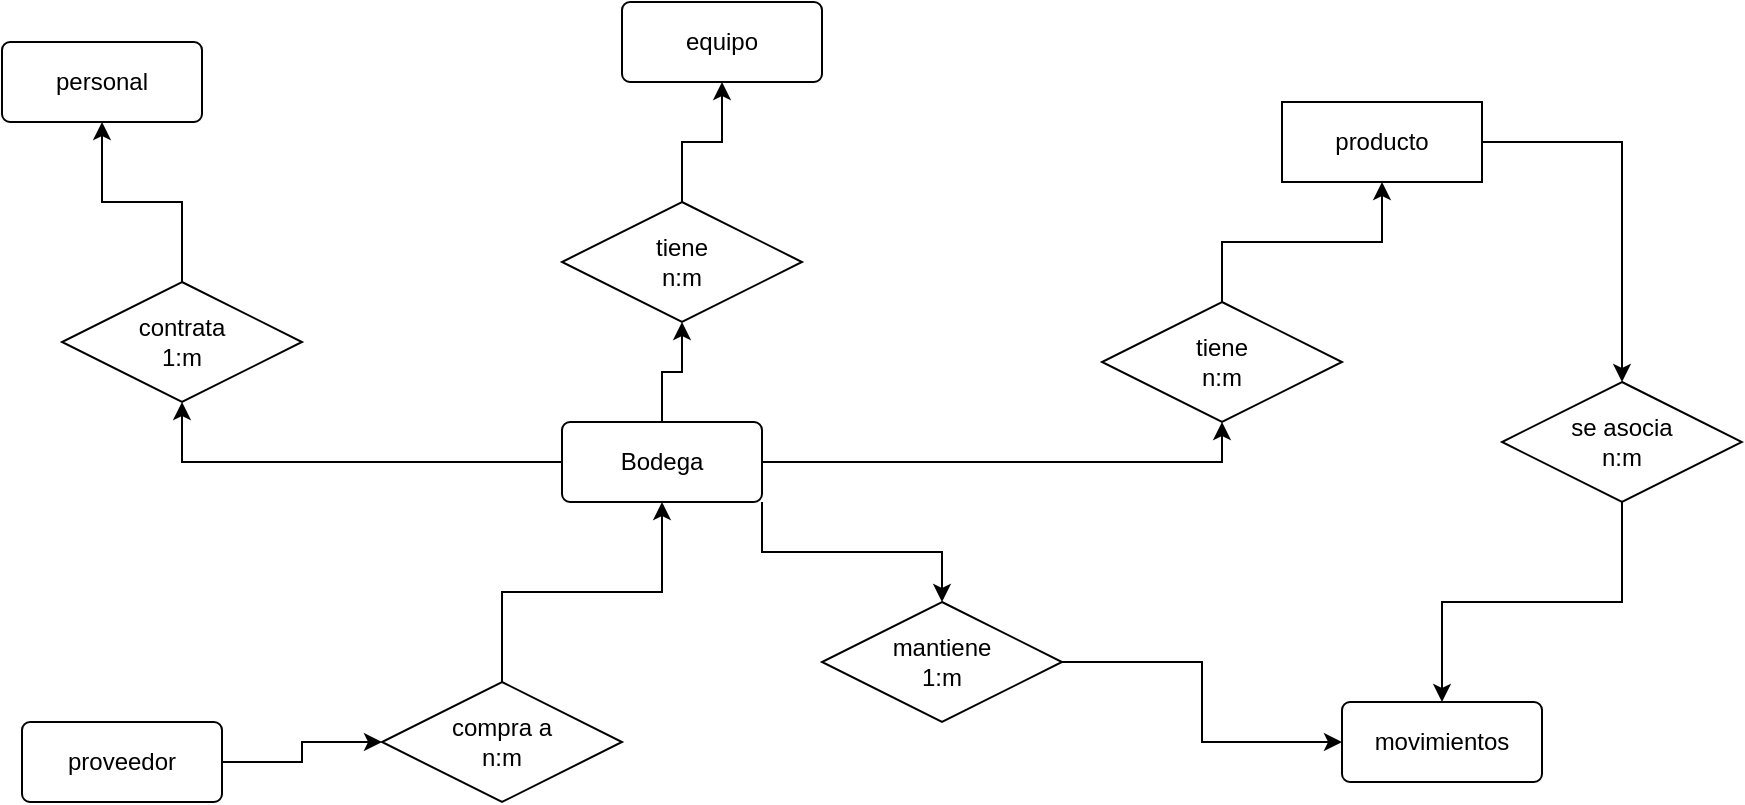 <mxfile version="20.4.1" type="google" pages="2"><diagram id="Mt-KknNyfty2LGBEAYaD" name="MER 1"><mxGraphModel grid="1" page="0" gridSize="10" guides="1" tooltips="1" connect="1" arrows="1" fold="1" pageScale="1" pageWidth="1200" pageHeight="1920" math="0" shadow="0"><root><mxCell id="0"/><mxCell id="1" parent="0"/><mxCell id="TzC1dsrGzClAeNT2qAfy-111" style="edgeStyle=orthogonalEdgeStyle;rounded=0;orthogonalLoop=1;jettySize=auto;html=1;exitX=1;exitY=0.5;exitDx=0;exitDy=0;entryX=0.5;entryY=1;entryDx=0;entryDy=0;" edge="1" parent="1" source="TzC1dsrGzClAeNT2qAfy-104" target="TzC1dsrGzClAeNT2qAfy-110"><mxGeometry relative="1" as="geometry"/></mxCell><mxCell id="TzC1dsrGzClAeNT2qAfy-113" style="edgeStyle=orthogonalEdgeStyle;rounded=0;orthogonalLoop=1;jettySize=auto;html=1;exitX=0;exitY=0.5;exitDx=0;exitDy=0;" edge="1" parent="1" source="TzC1dsrGzClAeNT2qAfy-104" target="TzC1dsrGzClAeNT2qAfy-109"><mxGeometry relative="1" as="geometry"/></mxCell><mxCell id="TzC1dsrGzClAeNT2qAfy-117" style="edgeStyle=orthogonalEdgeStyle;rounded=0;orthogonalLoop=1;jettySize=auto;html=1;exitX=0.5;exitY=0;exitDx=0;exitDy=0;entryX=0.5;entryY=1;entryDx=0;entryDy=0;" edge="1" parent="1" source="TzC1dsrGzClAeNT2qAfy-104" target="TzC1dsrGzClAeNT2qAfy-116"><mxGeometry relative="1" as="geometry"/></mxCell><mxCell id="TzC1dsrGzClAeNT2qAfy-126" style="edgeStyle=orthogonalEdgeStyle;rounded=0;orthogonalLoop=1;jettySize=auto;html=1;exitX=1;exitY=1;exitDx=0;exitDy=0;entryX=0.5;entryY=0;entryDx=0;entryDy=0;" edge="1" parent="1" source="TzC1dsrGzClAeNT2qAfy-104" target="TzC1dsrGzClAeNT2qAfy-125"><mxGeometry relative="1" as="geometry"/></mxCell><mxCell id="TzC1dsrGzClAeNT2qAfy-104" value="Bodega" style="rounded=1;arcSize=10;whiteSpace=wrap;html=1;align=center;" vertex="1" parent="1"><mxGeometry x="190" y="490" width="100" height="40" as="geometry"/></mxCell><mxCell id="TzC1dsrGzClAeNT2qAfy-129" style="edgeStyle=orthogonalEdgeStyle;rounded=0;orthogonalLoop=1;jettySize=auto;html=1;exitX=1;exitY=0.5;exitDx=0;exitDy=0;entryX=0.5;entryY=0;entryDx=0;entryDy=0;" edge="1" parent="1" source="TzC1dsrGzClAeNT2qAfy-106" target="TzC1dsrGzClAeNT2qAfy-128"><mxGeometry relative="1" as="geometry"/></mxCell><mxCell id="TzC1dsrGzClAeNT2qAfy-106" value="producto" style="whiteSpace=wrap;html=1;align=center;" vertex="1" parent="1"><mxGeometry x="550" y="330" width="100" height="40" as="geometry"/></mxCell><mxCell id="TzC1dsrGzClAeNT2qAfy-107" value="personal" style="rounded=1;arcSize=10;whiteSpace=wrap;html=1;align=center;" vertex="1" parent="1"><mxGeometry x="-90" y="300" width="100" height="40" as="geometry"/></mxCell><mxCell id="TzC1dsrGzClAeNT2qAfy-114" style="edgeStyle=orthogonalEdgeStyle;rounded=0;orthogonalLoop=1;jettySize=auto;html=1;exitX=0.5;exitY=0;exitDx=0;exitDy=0;entryX=0.5;entryY=1;entryDx=0;entryDy=0;" edge="1" parent="1" source="TzC1dsrGzClAeNT2qAfy-109" target="TzC1dsrGzClAeNT2qAfy-107"><mxGeometry relative="1" as="geometry"/></mxCell><mxCell id="TzC1dsrGzClAeNT2qAfy-109" value="contrata&lt;br&gt;1:m" style="shape=rhombus;perimeter=rhombusPerimeter;whiteSpace=wrap;html=1;align=center;" vertex="1" parent="1"><mxGeometry x="-60" y="420" width="120" height="60" as="geometry"/></mxCell><mxCell id="TzC1dsrGzClAeNT2qAfy-112" style="edgeStyle=orthogonalEdgeStyle;rounded=0;orthogonalLoop=1;jettySize=auto;html=1;exitX=0.5;exitY=0;exitDx=0;exitDy=0;entryX=0.5;entryY=1;entryDx=0;entryDy=0;" edge="1" parent="1" source="TzC1dsrGzClAeNT2qAfy-110" target="TzC1dsrGzClAeNT2qAfy-106"><mxGeometry relative="1" as="geometry"/></mxCell><mxCell id="TzC1dsrGzClAeNT2qAfy-110" value="tiene&lt;br&gt;n:m" style="shape=rhombus;perimeter=rhombusPerimeter;whiteSpace=wrap;html=1;align=center;" vertex="1" parent="1"><mxGeometry x="460" y="430" width="120" height="60" as="geometry"/></mxCell><mxCell id="TzC1dsrGzClAeNT2qAfy-115" value="equipo" style="rounded=1;arcSize=10;whiteSpace=wrap;html=1;align=center;" vertex="1" parent="1"><mxGeometry x="220" y="280" width="100" height="40" as="geometry"/></mxCell><mxCell id="TzC1dsrGzClAeNT2qAfy-118" style="edgeStyle=orthogonalEdgeStyle;rounded=0;orthogonalLoop=1;jettySize=auto;html=1;exitX=0.5;exitY=0;exitDx=0;exitDy=0;entryX=0.5;entryY=1;entryDx=0;entryDy=0;" edge="1" parent="1" source="TzC1dsrGzClAeNT2qAfy-116" target="TzC1dsrGzClAeNT2qAfy-115"><mxGeometry relative="1" as="geometry"/></mxCell><mxCell id="TzC1dsrGzClAeNT2qAfy-116" value="tiene&lt;br&gt;n:m" style="shape=rhombus;perimeter=rhombusPerimeter;whiteSpace=wrap;html=1;align=center;" vertex="1" parent="1"><mxGeometry x="190" y="380" width="120" height="60" as="geometry"/></mxCell><mxCell id="TzC1dsrGzClAeNT2qAfy-122" style="edgeStyle=orthogonalEdgeStyle;rounded=0;orthogonalLoop=1;jettySize=auto;html=1;exitX=1;exitY=0.5;exitDx=0;exitDy=0;entryX=0;entryY=0.5;entryDx=0;entryDy=0;" edge="1" parent="1" source="TzC1dsrGzClAeNT2qAfy-120" target="TzC1dsrGzClAeNT2qAfy-121"><mxGeometry relative="1" as="geometry"/></mxCell><mxCell id="TzC1dsrGzClAeNT2qAfy-120" value="proveedor" style="rounded=1;arcSize=10;whiteSpace=wrap;html=1;align=center;" vertex="1" parent="1"><mxGeometry x="-80" y="640" width="100" height="40" as="geometry"/></mxCell><mxCell id="TzC1dsrGzClAeNT2qAfy-123" style="edgeStyle=orthogonalEdgeStyle;rounded=0;orthogonalLoop=1;jettySize=auto;html=1;exitX=0.5;exitY=0;exitDx=0;exitDy=0;entryX=0.5;entryY=1;entryDx=0;entryDy=0;" edge="1" parent="1" source="TzC1dsrGzClAeNT2qAfy-121" target="TzC1dsrGzClAeNT2qAfy-104"><mxGeometry relative="1" as="geometry"/></mxCell><mxCell id="TzC1dsrGzClAeNT2qAfy-121" value="compra a&lt;br&gt;n:m" style="shape=rhombus;perimeter=rhombusPerimeter;whiteSpace=wrap;html=1;align=center;" vertex="1" parent="1"><mxGeometry x="100" y="620" width="120" height="60" as="geometry"/></mxCell><mxCell id="TzC1dsrGzClAeNT2qAfy-124" value="movimientos" style="rounded=1;arcSize=10;whiteSpace=wrap;html=1;align=center;" vertex="1" parent="1"><mxGeometry x="580" y="630" width="100" height="40" as="geometry"/></mxCell><mxCell id="TzC1dsrGzClAeNT2qAfy-127" style="edgeStyle=orthogonalEdgeStyle;rounded=0;orthogonalLoop=1;jettySize=auto;html=1;exitX=1;exitY=0.5;exitDx=0;exitDy=0;entryX=0;entryY=0.5;entryDx=0;entryDy=0;" edge="1" parent="1" source="TzC1dsrGzClAeNT2qAfy-125" target="TzC1dsrGzClAeNT2qAfy-124"><mxGeometry relative="1" as="geometry"/></mxCell><mxCell id="TzC1dsrGzClAeNT2qAfy-125" value="mantiene&lt;br&gt;1:m" style="shape=rhombus;perimeter=rhombusPerimeter;whiteSpace=wrap;html=1;align=center;" vertex="1" parent="1"><mxGeometry x="320" y="580" width="120" height="60" as="geometry"/></mxCell><mxCell id="TzC1dsrGzClAeNT2qAfy-130" style="edgeStyle=orthogonalEdgeStyle;rounded=0;orthogonalLoop=1;jettySize=auto;html=1;exitX=0.5;exitY=1;exitDx=0;exitDy=0;entryX=0.5;entryY=0;entryDx=0;entryDy=0;" edge="1" parent="1" source="TzC1dsrGzClAeNT2qAfy-128" target="TzC1dsrGzClAeNT2qAfy-124"><mxGeometry relative="1" as="geometry"/></mxCell><mxCell id="TzC1dsrGzClAeNT2qAfy-128" value="se asocia&lt;br&gt;n:m" style="shape=rhombus;perimeter=rhombusPerimeter;whiteSpace=wrap;html=1;align=center;" vertex="1" parent="1"><mxGeometry x="660" y="470" width="120" height="60" as="geometry"/></mxCell></root></mxGraphModel></diagram><diagram id="MMbuyyOnc_QgRP7-ESlI" name="MER 2"><mxGraphModel grid="1" page="1" gridSize="10" guides="1" tooltips="1" connect="1" arrows="1" fold="1" pageScale="1" pageWidth="827" pageHeight="1169" math="0" shadow="0"><root><mxCell id="0"/><mxCell id="1" parent="0"/><mxCell id="j6uueNt69QjycbWh9nH6-1" value="bodega" style="shape=table;startSize=30;container=1;collapsible=1;childLayout=tableLayout;fixedRows=1;rowLines=0;fontStyle=1;align=center;resizeLast=1;" vertex="1" parent="1"><mxGeometry x="210" y="260" width="180" height="220" as="geometry"/></mxCell><mxCell id="j6uueNt69QjycbWh9nH6-2" value="" style="shape=tableRow;horizontal=0;startSize=0;swimlaneHead=0;swimlaneBody=0;fillColor=none;collapsible=0;dropTarget=0;points=[[0,0.5],[1,0.5]];portConstraint=eastwest;top=0;left=0;right=0;bottom=1;" vertex="1" parent="j6uueNt69QjycbWh9nH6-1"><mxGeometry y="30" width="180" height="30" as="geometry"/></mxCell><mxCell id="j6uueNt69QjycbWh9nH6-3" value="PK" style="shape=partialRectangle;connectable=0;fillColor=none;top=0;left=0;bottom=0;right=0;fontStyle=1;overflow=hidden;" vertex="1" parent="j6uueNt69QjycbWh9nH6-2"><mxGeometry width="30" height="30" as="geometry"><mxRectangle width="30" height="30" as="alternateBounds"/></mxGeometry></mxCell><mxCell id="j6uueNt69QjycbWh9nH6-4" value="id (int)" style="shape=partialRectangle;connectable=0;fillColor=none;top=0;left=0;bottom=0;right=0;align=left;spacingLeft=6;fontStyle=5;overflow=hidden;" vertex="1" parent="j6uueNt69QjycbWh9nH6-2"><mxGeometry x="30" width="150" height="30" as="geometry"><mxRectangle width="150" height="30" as="alternateBounds"/></mxGeometry></mxCell><mxCell id="j6uueNt69QjycbWh9nH6-5" value="" style="shape=tableRow;horizontal=0;startSize=0;swimlaneHead=0;swimlaneBody=0;fillColor=none;collapsible=0;dropTarget=0;points=[[0,0.5],[1,0.5]];portConstraint=eastwest;top=0;left=0;right=0;bottom=0;" vertex="1" parent="j6uueNt69QjycbWh9nH6-1"><mxGeometry y="60" width="180" height="30" as="geometry"/></mxCell><mxCell id="j6uueNt69QjycbWh9nH6-6" value="" style="shape=partialRectangle;connectable=0;fillColor=none;top=0;left=0;bottom=0;right=0;editable=1;overflow=hidden;" vertex="1" parent="j6uueNt69QjycbWh9nH6-5"><mxGeometry width="30" height="30" as="geometry"><mxRectangle width="30" height="30" as="alternateBounds"/></mxGeometry></mxCell><mxCell id="j6uueNt69QjycbWh9nH6-7" value="nombre (varchar)" style="shape=partialRectangle;connectable=0;fillColor=none;top=0;left=0;bottom=0;right=0;align=left;spacingLeft=6;overflow=hidden;" vertex="1" parent="j6uueNt69QjycbWh9nH6-5"><mxGeometry x="30" width="150" height="30" as="geometry"><mxRectangle width="150" height="30" as="alternateBounds"/></mxGeometry></mxCell><mxCell id="j6uueNt69QjycbWh9nH6-8" value="" style="shape=tableRow;horizontal=0;startSize=0;swimlaneHead=0;swimlaneBody=0;fillColor=none;collapsible=0;dropTarget=0;points=[[0,0.5],[1,0.5]];portConstraint=eastwest;top=0;left=0;right=0;bottom=0;" vertex="1" parent="j6uueNt69QjycbWh9nH6-1"><mxGeometry y="90" width="180" height="30" as="geometry"/></mxCell><mxCell id="j6uueNt69QjycbWh9nH6-9" value="" style="shape=partialRectangle;connectable=0;fillColor=none;top=0;left=0;bottom=0;right=0;editable=1;overflow=hidden;" vertex="1" parent="j6uueNt69QjycbWh9nH6-8"><mxGeometry width="30" height="30" as="geometry"><mxRectangle width="30" height="30" as="alternateBounds"/></mxGeometry></mxCell><mxCell id="j6uueNt69QjycbWh9nH6-10" value="direccion (varchar)" style="shape=partialRectangle;connectable=0;fillColor=none;top=0;left=0;bottom=0;right=0;align=left;spacingLeft=6;overflow=hidden;" vertex="1" parent="j6uueNt69QjycbWh9nH6-8"><mxGeometry x="30" width="150" height="30" as="geometry"><mxRectangle width="150" height="30" as="alternateBounds"/></mxGeometry></mxCell><mxCell id="j6uueNt69QjycbWh9nH6-11" value="" style="shape=tableRow;horizontal=0;startSize=0;swimlaneHead=0;swimlaneBody=0;fillColor=none;collapsible=0;dropTarget=0;points=[[0,0.5],[1,0.5]];portConstraint=eastwest;top=0;left=0;right=0;bottom=0;" vertex="1" parent="j6uueNt69QjycbWh9nH6-1"><mxGeometry y="120" width="180" height="30" as="geometry"/></mxCell><mxCell id="j6uueNt69QjycbWh9nH6-12" value="" style="shape=partialRectangle;connectable=0;fillColor=none;top=0;left=0;bottom=0;right=0;editable=1;overflow=hidden;" vertex="1" parent="j6uueNt69QjycbWh9nH6-11"><mxGeometry width="30" height="30" as="geometry"><mxRectangle width="30" height="30" as="alternateBounds"/></mxGeometry></mxCell><mxCell id="j6uueNt69QjycbWh9nH6-13" value="estado (int)" style="shape=partialRectangle;connectable=0;fillColor=none;top=0;left=0;bottom=0;right=0;align=left;spacingLeft=6;overflow=hidden;" vertex="1" parent="j6uueNt69QjycbWh9nH6-11"><mxGeometry x="30" width="150" height="30" as="geometry"><mxRectangle width="150" height="30" as="alternateBounds"/></mxGeometry></mxCell><mxCell id="nn7ZFd5aVdUU8pMI-0H8-1" value="" style="shape=tableRow;horizontal=0;startSize=0;swimlaneHead=0;swimlaneBody=0;fillColor=none;collapsible=0;dropTarget=0;points=[[0,0.5],[1,0.5]];portConstraint=eastwest;top=0;left=0;right=0;bottom=0;" vertex="1" parent="j6uueNt69QjycbWh9nH6-1"><mxGeometry y="150" width="180" height="30" as="geometry"/></mxCell><mxCell id="nn7ZFd5aVdUU8pMI-0H8-2" value="" style="shape=partialRectangle;connectable=0;fillColor=none;top=0;left=0;bottom=0;right=0;editable=1;overflow=hidden;" vertex="1" parent="nn7ZFd5aVdUU8pMI-0H8-1"><mxGeometry width="30" height="30" as="geometry"><mxRectangle width="30" height="30" as="alternateBounds"/></mxGeometry></mxCell><mxCell id="nn7ZFd5aVdUU8pMI-0H8-3" value="tipo" style="shape=partialRectangle;connectable=0;fillColor=none;top=0;left=0;bottom=0;right=0;align=left;spacingLeft=6;overflow=hidden;" vertex="1" parent="nn7ZFd5aVdUU8pMI-0H8-1"><mxGeometry x="30" width="150" height="30" as="geometry"><mxRectangle width="150" height="30" as="alternateBounds"/></mxGeometry></mxCell><mxCell id="nn7ZFd5aVdUU8pMI-0H8-4" value="" style="shape=tableRow;horizontal=0;startSize=0;swimlaneHead=0;swimlaneBody=0;fillColor=none;collapsible=0;dropTarget=0;points=[[0,0.5],[1,0.5]];portConstraint=eastwest;top=0;left=0;right=0;bottom=0;" vertex="1" parent="j6uueNt69QjycbWh9nH6-1"><mxGeometry y="180" width="180" height="30" as="geometry"/></mxCell><mxCell id="nn7ZFd5aVdUU8pMI-0H8-5" value="" style="shape=partialRectangle;connectable=0;fillColor=none;top=0;left=0;bottom=0;right=0;editable=1;overflow=hidden;" vertex="1" parent="nn7ZFd5aVdUU8pMI-0H8-4"><mxGeometry width="30" height="30" as="geometry"><mxRectangle width="30" height="30" as="alternateBounds"/></mxGeometry></mxCell><mxCell id="nn7ZFd5aVdUU8pMI-0H8-6" value="prioridad" style="shape=partialRectangle;connectable=0;fillColor=none;top=0;left=0;bottom=0;right=0;align=left;spacingLeft=6;overflow=hidden;" vertex="1" parent="nn7ZFd5aVdUU8pMI-0H8-4"><mxGeometry x="30" width="150" height="30" as="geometry"><mxRectangle width="150" height="30" as="alternateBounds"/></mxGeometry></mxCell><mxCell id="R9s0Byr-dQ_XpAtgXUSI-1" value="personal" style="shape=table;startSize=30;container=1;collapsible=1;childLayout=tableLayout;fixedRows=1;rowLines=0;fontStyle=1;align=center;resizeLast=1;" vertex="1" parent="1"><mxGeometry x="580" y="220" width="180" height="220" as="geometry"/></mxCell><mxCell id="R9s0Byr-dQ_XpAtgXUSI-2" value="" style="shape=tableRow;horizontal=0;startSize=0;swimlaneHead=0;swimlaneBody=0;fillColor=none;collapsible=0;dropTarget=0;points=[[0,0.5],[1,0.5]];portConstraint=eastwest;top=0;left=0;right=0;bottom=1;" vertex="1" parent="R9s0Byr-dQ_XpAtgXUSI-1"><mxGeometry y="30" width="180" height="30" as="geometry"/></mxCell><mxCell id="R9s0Byr-dQ_XpAtgXUSI-3" value="PK" style="shape=partialRectangle;connectable=0;fillColor=none;top=0;left=0;bottom=0;right=0;fontStyle=1;overflow=hidden;" vertex="1" parent="R9s0Byr-dQ_XpAtgXUSI-2"><mxGeometry width="30" height="30" as="geometry"><mxRectangle width="30" height="30" as="alternateBounds"/></mxGeometry></mxCell><mxCell id="R9s0Byr-dQ_XpAtgXUSI-4" value="id" style="shape=partialRectangle;connectable=0;fillColor=none;top=0;left=0;bottom=0;right=0;align=left;spacingLeft=6;fontStyle=5;overflow=hidden;" vertex="1" parent="R9s0Byr-dQ_XpAtgXUSI-2"><mxGeometry x="30" width="150" height="30" as="geometry"><mxRectangle width="150" height="30" as="alternateBounds"/></mxGeometry></mxCell><mxCell id="R9s0Byr-dQ_XpAtgXUSI-5" value="" style="shape=tableRow;horizontal=0;startSize=0;swimlaneHead=0;swimlaneBody=0;fillColor=none;collapsible=0;dropTarget=0;points=[[0,0.5],[1,0.5]];portConstraint=eastwest;top=0;left=0;right=0;bottom=0;" vertex="1" parent="R9s0Byr-dQ_XpAtgXUSI-1"><mxGeometry y="60" width="180" height="30" as="geometry"/></mxCell><mxCell id="R9s0Byr-dQ_XpAtgXUSI-6" value="FK" style="shape=partialRectangle;connectable=0;fillColor=none;top=0;left=0;bottom=0;right=0;editable=1;overflow=hidden;" vertex="1" parent="R9s0Byr-dQ_XpAtgXUSI-5"><mxGeometry width="30" height="30" as="geometry"><mxRectangle width="30" height="30" as="alternateBounds"/></mxGeometry></mxCell><mxCell id="R9s0Byr-dQ_XpAtgXUSI-7" value="id_bodega" style="shape=partialRectangle;connectable=0;fillColor=none;top=0;left=0;bottom=0;right=0;align=left;spacingLeft=6;overflow=hidden;" vertex="1" parent="R9s0Byr-dQ_XpAtgXUSI-5"><mxGeometry x="30" width="150" height="30" as="geometry"><mxRectangle width="150" height="30" as="alternateBounds"/></mxGeometry></mxCell><mxCell id="R9s0Byr-dQ_XpAtgXUSI-8" value="" style="shape=tableRow;horizontal=0;startSize=0;swimlaneHead=0;swimlaneBody=0;fillColor=none;collapsible=0;dropTarget=0;points=[[0,0.5],[1,0.5]];portConstraint=eastwest;top=0;left=0;right=0;bottom=0;" vertex="1" parent="R9s0Byr-dQ_XpAtgXUSI-1"><mxGeometry y="90" width="180" height="30" as="geometry"/></mxCell><mxCell id="R9s0Byr-dQ_XpAtgXUSI-9" value="" style="shape=partialRectangle;connectable=0;fillColor=none;top=0;left=0;bottom=0;right=0;editable=1;overflow=hidden;" vertex="1" parent="R9s0Byr-dQ_XpAtgXUSI-8"><mxGeometry width="30" height="30" as="geometry"><mxRectangle width="30" height="30" as="alternateBounds"/></mxGeometry></mxCell><mxCell id="R9s0Byr-dQ_XpAtgXUSI-10" value="nombre" style="shape=partialRectangle;connectable=0;fillColor=none;top=0;left=0;bottom=0;right=0;align=left;spacingLeft=6;overflow=hidden;" vertex="1" parent="R9s0Byr-dQ_XpAtgXUSI-8"><mxGeometry x="30" width="150" height="30" as="geometry"><mxRectangle width="150" height="30" as="alternateBounds"/></mxGeometry></mxCell><mxCell id="R9s0Byr-dQ_XpAtgXUSI-11" value="" style="shape=tableRow;horizontal=0;startSize=0;swimlaneHead=0;swimlaneBody=0;fillColor=none;collapsible=0;dropTarget=0;points=[[0,0.5],[1,0.5]];portConstraint=eastwest;top=0;left=0;right=0;bottom=0;" vertex="1" parent="R9s0Byr-dQ_XpAtgXUSI-1"><mxGeometry y="120" width="180" height="30" as="geometry"/></mxCell><mxCell id="R9s0Byr-dQ_XpAtgXUSI-12" value="" style="shape=partialRectangle;connectable=0;fillColor=none;top=0;left=0;bottom=0;right=0;editable=1;overflow=hidden;" vertex="1" parent="R9s0Byr-dQ_XpAtgXUSI-11"><mxGeometry width="30" height="30" as="geometry"><mxRectangle width="30" height="30" as="alternateBounds"/></mxGeometry></mxCell><mxCell id="R9s0Byr-dQ_XpAtgXUSI-13" value="apellido" style="shape=partialRectangle;connectable=0;fillColor=none;top=0;left=0;bottom=0;right=0;align=left;spacingLeft=6;overflow=hidden;" vertex="1" parent="R9s0Byr-dQ_XpAtgXUSI-11"><mxGeometry x="30" width="150" height="30" as="geometry"><mxRectangle width="150" height="30" as="alternateBounds"/></mxGeometry></mxCell><mxCell id="jdWxpsiJQuEpLT2dHy54-1" value="" style="shape=tableRow;horizontal=0;startSize=0;swimlaneHead=0;swimlaneBody=0;fillColor=none;collapsible=0;dropTarget=0;points=[[0,0.5],[1,0.5]];portConstraint=eastwest;top=0;left=0;right=0;bottom=0;" vertex="1" parent="R9s0Byr-dQ_XpAtgXUSI-1"><mxGeometry y="150" width="180" height="30" as="geometry"/></mxCell><mxCell id="jdWxpsiJQuEpLT2dHy54-2" value="" style="shape=partialRectangle;connectable=0;fillColor=none;top=0;left=0;bottom=0;right=0;editable=1;overflow=hidden;" vertex="1" parent="jdWxpsiJQuEpLT2dHy54-1"><mxGeometry width="30" height="30" as="geometry"><mxRectangle width="30" height="30" as="alternateBounds"/></mxGeometry></mxCell><mxCell id="jdWxpsiJQuEpLT2dHy54-3" value="hora_salida" style="shape=partialRectangle;connectable=0;fillColor=none;top=0;left=0;bottom=0;right=0;align=left;spacingLeft=6;overflow=hidden;" vertex="1" parent="jdWxpsiJQuEpLT2dHy54-1"><mxGeometry x="30" width="150" height="30" as="geometry"><mxRectangle width="150" height="30" as="alternateBounds"/></mxGeometry></mxCell><mxCell id="jdWxpsiJQuEpLT2dHy54-4" value="" style="shape=tableRow;horizontal=0;startSize=0;swimlaneHead=0;swimlaneBody=0;fillColor=none;collapsible=0;dropTarget=0;points=[[0,0.5],[1,0.5]];portConstraint=eastwest;top=0;left=0;right=0;bottom=0;" vertex="1" parent="R9s0Byr-dQ_XpAtgXUSI-1"><mxGeometry y="180" width="180" height="30" as="geometry"/></mxCell><mxCell id="jdWxpsiJQuEpLT2dHy54-5" value="" style="shape=partialRectangle;connectable=0;fillColor=none;top=0;left=0;bottom=0;right=0;editable=1;overflow=hidden;" vertex="1" parent="jdWxpsiJQuEpLT2dHy54-4"><mxGeometry width="30" height="30" as="geometry"><mxRectangle width="30" height="30" as="alternateBounds"/></mxGeometry></mxCell><mxCell id="jdWxpsiJQuEpLT2dHy54-6" value="hora_entrada" style="shape=partialRectangle;connectable=0;fillColor=none;top=0;left=0;bottom=0;right=0;align=left;spacingLeft=6;overflow=hidden;" vertex="1" parent="jdWxpsiJQuEpLT2dHy54-4"><mxGeometry x="30" width="150" height="30" as="geometry"><mxRectangle width="150" height="30" as="alternateBounds"/></mxGeometry></mxCell><mxCell id="jdWxpsiJQuEpLT2dHy54-7" style="edgeStyle=orthogonalEdgeStyle;rounded=0;orthogonalLoop=1;jettySize=auto;html=1;exitX=1;exitY=0.5;exitDx=0;exitDy=0;entryX=0;entryY=0.5;entryDx=0;entryDy=0;" edge="1" parent="1" source="j6uueNt69QjycbWh9nH6-2" target="R9s0Byr-dQ_XpAtgXUSI-5"><mxGeometry relative="1" as="geometry"/></mxCell><mxCell id="jdWxpsiJQuEpLT2dHy54-8" value="turno" style="shape=table;startSize=30;container=1;collapsible=1;childLayout=tableLayout;fixedRows=1;rowLines=0;fontStyle=1;align=center;resizeLast=1;" vertex="1" parent="1"><mxGeometry x="880" y="215" width="180" height="190" as="geometry"/></mxCell><mxCell id="jdWxpsiJQuEpLT2dHy54-9" value="" style="shape=tableRow;horizontal=0;startSize=0;swimlaneHead=0;swimlaneBody=0;fillColor=none;collapsible=0;dropTarget=0;points=[[0,0.5],[1,0.5]];portConstraint=eastwest;top=0;left=0;right=0;bottom=1;" vertex="1" parent="jdWxpsiJQuEpLT2dHy54-8"><mxGeometry y="30" width="180" height="30" as="geometry"/></mxCell><mxCell id="jdWxpsiJQuEpLT2dHy54-10" value="PK" style="shape=partialRectangle;connectable=0;fillColor=none;top=0;left=0;bottom=0;right=0;fontStyle=1;overflow=hidden;" vertex="1" parent="jdWxpsiJQuEpLT2dHy54-9"><mxGeometry width="30" height="30" as="geometry"><mxRectangle width="30" height="30" as="alternateBounds"/></mxGeometry></mxCell><mxCell id="jdWxpsiJQuEpLT2dHy54-11" value="id" style="shape=partialRectangle;connectable=0;fillColor=none;top=0;left=0;bottom=0;right=0;align=left;spacingLeft=6;fontStyle=5;overflow=hidden;" vertex="1" parent="jdWxpsiJQuEpLT2dHy54-9"><mxGeometry x="30" width="150" height="30" as="geometry"><mxRectangle width="150" height="30" as="alternateBounds"/></mxGeometry></mxCell><mxCell id="jdWxpsiJQuEpLT2dHy54-12" value="" style="shape=tableRow;horizontal=0;startSize=0;swimlaneHead=0;swimlaneBody=0;fillColor=none;collapsible=0;dropTarget=0;points=[[0,0.5],[1,0.5]];portConstraint=eastwest;top=0;left=0;right=0;bottom=0;" vertex="1" parent="jdWxpsiJQuEpLT2dHy54-8"><mxGeometry y="60" width="180" height="30" as="geometry"/></mxCell><mxCell id="jdWxpsiJQuEpLT2dHy54-13" value="fk" style="shape=partialRectangle;connectable=0;fillColor=none;top=0;left=0;bottom=0;right=0;editable=1;overflow=hidden;" vertex="1" parent="jdWxpsiJQuEpLT2dHy54-12"><mxGeometry width="30" height="30" as="geometry"><mxRectangle width="30" height="30" as="alternateBounds"/></mxGeometry></mxCell><mxCell id="jdWxpsiJQuEpLT2dHy54-14" value="id_personal" style="shape=partialRectangle;connectable=0;fillColor=none;top=0;left=0;bottom=0;right=0;align=left;spacingLeft=6;overflow=hidden;" vertex="1" parent="jdWxpsiJQuEpLT2dHy54-12"><mxGeometry x="30" width="150" height="30" as="geometry"><mxRectangle width="150" height="30" as="alternateBounds"/></mxGeometry></mxCell><mxCell id="jdWxpsiJQuEpLT2dHy54-21" value="" style="shape=tableRow;horizontal=0;startSize=0;swimlaneHead=0;swimlaneBody=0;fillColor=none;collapsible=0;dropTarget=0;points=[[0,0.5],[1,0.5]];portConstraint=eastwest;top=0;left=0;right=0;bottom=0;" vertex="1" parent="jdWxpsiJQuEpLT2dHy54-8"><mxGeometry y="90" width="180" height="30" as="geometry"/></mxCell><mxCell id="jdWxpsiJQuEpLT2dHy54-22" value="" style="shape=partialRectangle;connectable=0;fillColor=none;top=0;left=0;bottom=0;right=0;editable=1;overflow=hidden;" vertex="1" parent="jdWxpsiJQuEpLT2dHy54-21"><mxGeometry width="30" height="30" as="geometry"><mxRectangle width="30" height="30" as="alternateBounds"/></mxGeometry></mxCell><mxCell id="jdWxpsiJQuEpLT2dHy54-23" value="hora_salida" style="shape=partialRectangle;connectable=0;fillColor=none;top=0;left=0;bottom=0;right=0;align=left;spacingLeft=6;overflow=hidden;" vertex="1" parent="jdWxpsiJQuEpLT2dHy54-21"><mxGeometry x="30" width="150" height="30" as="geometry"><mxRectangle width="150" height="30" as="alternateBounds"/></mxGeometry></mxCell><mxCell id="jdWxpsiJQuEpLT2dHy54-15" value="" style="shape=tableRow;horizontal=0;startSize=0;swimlaneHead=0;swimlaneBody=0;fillColor=none;collapsible=0;dropTarget=0;points=[[0,0.5],[1,0.5]];portConstraint=eastwest;top=0;left=0;right=0;bottom=0;" vertex="1" parent="jdWxpsiJQuEpLT2dHy54-8"><mxGeometry y="120" width="180" height="30" as="geometry"/></mxCell><mxCell id="jdWxpsiJQuEpLT2dHy54-16" value="" style="shape=partialRectangle;connectable=0;fillColor=none;top=0;left=0;bottom=0;right=0;editable=1;overflow=hidden;" vertex="1" parent="jdWxpsiJQuEpLT2dHy54-15"><mxGeometry width="30" height="30" as="geometry"><mxRectangle width="30" height="30" as="alternateBounds"/></mxGeometry></mxCell><mxCell id="jdWxpsiJQuEpLT2dHy54-17" value="hora_entrada" style="shape=partialRectangle;connectable=0;fillColor=none;top=0;left=0;bottom=0;right=0;align=left;spacingLeft=6;overflow=hidden;" vertex="1" parent="jdWxpsiJQuEpLT2dHy54-15"><mxGeometry x="30" width="150" height="30" as="geometry"><mxRectangle width="150" height="30" as="alternateBounds"/></mxGeometry></mxCell><mxCell id="jdWxpsiJQuEpLT2dHy54-18" value="" style="shape=tableRow;horizontal=0;startSize=0;swimlaneHead=0;swimlaneBody=0;fillColor=none;collapsible=0;dropTarget=0;points=[[0,0.5],[1,0.5]];portConstraint=eastwest;top=0;left=0;right=0;bottom=0;" vertex="1" parent="jdWxpsiJQuEpLT2dHy54-8"><mxGeometry y="150" width="180" height="30" as="geometry"/></mxCell><mxCell id="jdWxpsiJQuEpLT2dHy54-19" value="" style="shape=partialRectangle;connectable=0;fillColor=none;top=0;left=0;bottom=0;right=0;editable=1;overflow=hidden;" vertex="1" parent="jdWxpsiJQuEpLT2dHy54-18"><mxGeometry width="30" height="30" as="geometry"><mxRectangle width="30" height="30" as="alternateBounds"/></mxGeometry></mxCell><mxCell id="jdWxpsiJQuEpLT2dHy54-20" value="dia" style="shape=partialRectangle;connectable=0;fillColor=none;top=0;left=0;bottom=0;right=0;align=left;spacingLeft=6;overflow=hidden;" vertex="1" parent="jdWxpsiJQuEpLT2dHy54-18"><mxGeometry x="30" width="150" height="30" as="geometry"><mxRectangle width="150" height="30" as="alternateBounds"/></mxGeometry></mxCell><mxCell id="jdWxpsiJQuEpLT2dHy54-24" style="edgeStyle=orthogonalEdgeStyle;rounded=0;orthogonalLoop=1;jettySize=auto;html=1;exitX=1;exitY=0.5;exitDx=0;exitDy=0;entryX=0;entryY=0.5;entryDx=0;entryDy=0;" edge="1" parent="1" source="R9s0Byr-dQ_XpAtgXUSI-2" target="jdWxpsiJQuEpLT2dHy54-12"><mxGeometry relative="1" as="geometry"/></mxCell><mxCell id="y5WKH_yP4k4LnA9BpU6D-1" value="movimiento" style="shape=table;startSize=30;container=1;collapsible=1;childLayout=tableLayout;fixedRows=1;rowLines=0;fontStyle=1;align=center;resizeLast=1;" vertex="1" parent="1"><mxGeometry x="-100" y="40" width="180" height="160" as="geometry"/></mxCell><mxCell id="y5WKH_yP4k4LnA9BpU6D-2" value="" style="shape=tableRow;horizontal=0;startSize=0;swimlaneHead=0;swimlaneBody=0;fillColor=none;collapsible=0;dropTarget=0;points=[[0,0.5],[1,0.5]];portConstraint=eastwest;top=0;left=0;right=0;bottom=1;" vertex="1" parent="y5WKH_yP4k4LnA9BpU6D-1"><mxGeometry y="30" width="180" height="30" as="geometry"/></mxCell><mxCell id="y5WKH_yP4k4LnA9BpU6D-3" value="PK" style="shape=partialRectangle;connectable=0;fillColor=none;top=0;left=0;bottom=0;right=0;fontStyle=1;overflow=hidden;" vertex="1" parent="y5WKH_yP4k4LnA9BpU6D-2"><mxGeometry width="30" height="30" as="geometry"><mxRectangle width="30" height="30" as="alternateBounds"/></mxGeometry></mxCell><mxCell id="y5WKH_yP4k4LnA9BpU6D-4" value="id" style="shape=partialRectangle;connectable=0;fillColor=none;top=0;left=0;bottom=0;right=0;align=left;spacingLeft=6;fontStyle=5;overflow=hidden;" vertex="1" parent="y5WKH_yP4k4LnA9BpU6D-2"><mxGeometry x="30" width="150" height="30" as="geometry"><mxRectangle width="150" height="30" as="alternateBounds"/></mxGeometry></mxCell><mxCell id="y5WKH_yP4k4LnA9BpU6D-5" value="" style="shape=tableRow;horizontal=0;startSize=0;swimlaneHead=0;swimlaneBody=0;fillColor=none;collapsible=0;dropTarget=0;points=[[0,0.5],[1,0.5]];portConstraint=eastwest;top=0;left=0;right=0;bottom=0;" vertex="1" parent="y5WKH_yP4k4LnA9BpU6D-1"><mxGeometry y="60" width="180" height="30" as="geometry"/></mxCell><mxCell id="y5WKH_yP4k4LnA9BpU6D-6" value="fk" style="shape=partialRectangle;connectable=0;fillColor=none;top=0;left=0;bottom=0;right=0;editable=1;overflow=hidden;" vertex="1" parent="y5WKH_yP4k4LnA9BpU6D-5"><mxGeometry width="30" height="30" as="geometry"><mxRectangle width="30" height="30" as="alternateBounds"/></mxGeometry></mxCell><mxCell id="y5WKH_yP4k4LnA9BpU6D-7" value="id_bodega" style="shape=partialRectangle;connectable=0;fillColor=none;top=0;left=0;bottom=0;right=0;align=left;spacingLeft=6;overflow=hidden;" vertex="1" parent="y5WKH_yP4k4LnA9BpU6D-5"><mxGeometry x="30" width="150" height="30" as="geometry"><mxRectangle width="150" height="30" as="alternateBounds"/></mxGeometry></mxCell><mxCell id="y5WKH_yP4k4LnA9BpU6D-8" value="" style="shape=tableRow;horizontal=0;startSize=0;swimlaneHead=0;swimlaneBody=0;fillColor=none;collapsible=0;dropTarget=0;points=[[0,0.5],[1,0.5]];portConstraint=eastwest;top=0;left=0;right=0;bottom=0;" vertex="1" parent="y5WKH_yP4k4LnA9BpU6D-1"><mxGeometry y="90" width="180" height="30" as="geometry"/></mxCell><mxCell id="y5WKH_yP4k4LnA9BpU6D-9" value="" style="shape=partialRectangle;connectable=0;fillColor=none;top=0;left=0;bottom=0;right=0;editable=1;overflow=hidden;" vertex="1" parent="y5WKH_yP4k4LnA9BpU6D-8"><mxGeometry width="30" height="30" as="geometry"><mxRectangle width="30" height="30" as="alternateBounds"/></mxGeometry></mxCell><mxCell id="y5WKH_yP4k4LnA9BpU6D-10" value="tipo" style="shape=partialRectangle;connectable=0;fillColor=none;top=0;left=0;bottom=0;right=0;align=left;spacingLeft=6;overflow=hidden;" vertex="1" parent="y5WKH_yP4k4LnA9BpU6D-8"><mxGeometry x="30" width="150" height="30" as="geometry"><mxRectangle width="150" height="30" as="alternateBounds"/></mxGeometry></mxCell><mxCell id="y5WKH_yP4k4LnA9BpU6D-11" value="" style="shape=tableRow;horizontal=0;startSize=0;swimlaneHead=0;swimlaneBody=0;fillColor=none;collapsible=0;dropTarget=0;points=[[0,0.5],[1,0.5]];portConstraint=eastwest;top=0;left=0;right=0;bottom=0;" vertex="1" parent="y5WKH_yP4k4LnA9BpU6D-1"><mxGeometry y="120" width="180" height="30" as="geometry"/></mxCell><mxCell id="y5WKH_yP4k4LnA9BpU6D-12" value="" style="shape=partialRectangle;connectable=0;fillColor=none;top=0;left=0;bottom=0;right=0;editable=1;overflow=hidden;" vertex="1" parent="y5WKH_yP4k4LnA9BpU6D-11"><mxGeometry width="30" height="30" as="geometry"><mxRectangle width="30" height="30" as="alternateBounds"/></mxGeometry></mxCell><mxCell id="y5WKH_yP4k4LnA9BpU6D-13" value="hora" style="shape=partialRectangle;connectable=0;fillColor=none;top=0;left=0;bottom=0;right=0;align=left;spacingLeft=6;overflow=hidden;" vertex="1" parent="y5WKH_yP4k4LnA9BpU6D-11"><mxGeometry x="30" width="150" height="30" as="geometry"><mxRectangle width="150" height="30" as="alternateBounds"/></mxGeometry></mxCell><mxCell id="nl46vRkRa4RfYFpBDzmb-1" style="edgeStyle=orthogonalEdgeStyle;rounded=0;orthogonalLoop=1;jettySize=auto;html=1;exitX=0;exitY=0.5;exitDx=0;exitDy=0;entryX=1;entryY=0.5;entryDx=0;entryDy=0;" edge="1" parent="1" source="j6uueNt69QjycbWh9nH6-2" target="y5WKH_yP4k4LnA9BpU6D-5"><mxGeometry relative="1" as="geometry"/></mxCell><mxCell id="cVVG6XaKwr0-iHl9TQJn-1" value="movimiento_producto" style="shape=table;startSize=30;container=1;collapsible=1;childLayout=tableLayout;fixedRows=1;rowLines=0;fontStyle=1;align=center;resizeLast=1;" vertex="1" parent="1"><mxGeometry x="110" y="-220" width="180" height="130" as="geometry"/></mxCell><mxCell id="cVVG6XaKwr0-iHl9TQJn-2" value="" style="shape=tableRow;horizontal=0;startSize=0;swimlaneHead=0;swimlaneBody=0;fillColor=none;collapsible=0;dropTarget=0;points=[[0,0.5],[1,0.5]];portConstraint=eastwest;top=0;left=0;right=0;bottom=1;" vertex="1" parent="cVVG6XaKwr0-iHl9TQJn-1"><mxGeometry y="30" width="180" height="30" as="geometry"/></mxCell><mxCell id="cVVG6XaKwr0-iHl9TQJn-3" value="PK" style="shape=partialRectangle;connectable=0;fillColor=none;top=0;left=0;bottom=0;right=0;fontStyle=1;overflow=hidden;" vertex="1" parent="cVVG6XaKwr0-iHl9TQJn-2"><mxGeometry width="30" height="30" as="geometry"><mxRectangle width="30" height="30" as="alternateBounds"/></mxGeometry></mxCell><mxCell id="cVVG6XaKwr0-iHl9TQJn-4" value="id" style="shape=partialRectangle;connectable=0;fillColor=none;top=0;left=0;bottom=0;right=0;align=left;spacingLeft=6;fontStyle=5;overflow=hidden;" vertex="1" parent="cVVG6XaKwr0-iHl9TQJn-2"><mxGeometry x="30" width="150" height="30" as="geometry"><mxRectangle width="150" height="30" as="alternateBounds"/></mxGeometry></mxCell><mxCell id="cVVG6XaKwr0-iHl9TQJn-5" value="" style="shape=tableRow;horizontal=0;startSize=0;swimlaneHead=0;swimlaneBody=0;fillColor=none;collapsible=0;dropTarget=0;points=[[0,0.5],[1,0.5]];portConstraint=eastwest;top=0;left=0;right=0;bottom=0;" vertex="1" parent="cVVG6XaKwr0-iHl9TQJn-1"><mxGeometry y="60" width="180" height="30" as="geometry"/></mxCell><mxCell id="cVVG6XaKwr0-iHl9TQJn-6" value="fk" style="shape=partialRectangle;connectable=0;fillColor=none;top=0;left=0;bottom=0;right=0;editable=1;overflow=hidden;" vertex="1" parent="cVVG6XaKwr0-iHl9TQJn-5"><mxGeometry width="30" height="30" as="geometry"><mxRectangle width="30" height="30" as="alternateBounds"/></mxGeometry></mxCell><mxCell id="cVVG6XaKwr0-iHl9TQJn-7" value="id_movimiento" style="shape=partialRectangle;connectable=0;fillColor=none;top=0;left=0;bottom=0;right=0;align=left;spacingLeft=6;overflow=hidden;" vertex="1" parent="cVVG6XaKwr0-iHl9TQJn-5"><mxGeometry x="30" width="150" height="30" as="geometry"><mxRectangle width="150" height="30" as="alternateBounds"/></mxGeometry></mxCell><mxCell id="cVVG6XaKwr0-iHl9TQJn-8" value="" style="shape=tableRow;horizontal=0;startSize=0;swimlaneHead=0;swimlaneBody=0;fillColor=none;collapsible=0;dropTarget=0;points=[[0,0.5],[1,0.5]];portConstraint=eastwest;top=0;left=0;right=0;bottom=0;" vertex="1" parent="cVVG6XaKwr0-iHl9TQJn-1"><mxGeometry y="90" width="180" height="30" as="geometry"/></mxCell><mxCell id="cVVG6XaKwr0-iHl9TQJn-9" value="fk" style="shape=partialRectangle;connectable=0;fillColor=none;top=0;left=0;bottom=0;right=0;editable=1;overflow=hidden;" vertex="1" parent="cVVG6XaKwr0-iHl9TQJn-8"><mxGeometry width="30" height="30" as="geometry"><mxRectangle width="30" height="30" as="alternateBounds"/></mxGeometry></mxCell><mxCell id="cVVG6XaKwr0-iHl9TQJn-10" value="id_producto" style="shape=partialRectangle;connectable=0;fillColor=none;top=0;left=0;bottom=0;right=0;align=left;spacingLeft=6;overflow=hidden;" vertex="1" parent="cVVG6XaKwr0-iHl9TQJn-8"><mxGeometry x="30" width="150" height="30" as="geometry"><mxRectangle width="150" height="30" as="alternateBounds"/></mxGeometry></mxCell><mxCell id="cVVG6XaKwr0-iHl9TQJn-14" value="producto" style="shape=table;startSize=30;container=1;collapsible=1;childLayout=tableLayout;fixedRows=1;rowLines=0;fontStyle=1;align=center;resizeLast=1;" vertex="1" parent="1"><mxGeometry x="430" y="-220" width="180" height="160" as="geometry"/></mxCell><mxCell id="cVVG6XaKwr0-iHl9TQJn-15" value="" style="shape=tableRow;horizontal=0;startSize=0;swimlaneHead=0;swimlaneBody=0;fillColor=none;collapsible=0;dropTarget=0;points=[[0,0.5],[1,0.5]];portConstraint=eastwest;top=0;left=0;right=0;bottom=1;" vertex="1" parent="cVVG6XaKwr0-iHl9TQJn-14"><mxGeometry y="30" width="180" height="30" as="geometry"/></mxCell><mxCell id="cVVG6XaKwr0-iHl9TQJn-16" value="PK" style="shape=partialRectangle;connectable=0;fillColor=none;top=0;left=0;bottom=0;right=0;fontStyle=1;overflow=hidden;" vertex="1" parent="cVVG6XaKwr0-iHl9TQJn-15"><mxGeometry width="30" height="30" as="geometry"><mxRectangle width="30" height="30" as="alternateBounds"/></mxGeometry></mxCell><mxCell id="cVVG6XaKwr0-iHl9TQJn-17" value="id" style="shape=partialRectangle;connectable=0;fillColor=none;top=0;left=0;bottom=0;right=0;align=left;spacingLeft=6;fontStyle=5;overflow=hidden;" vertex="1" parent="cVVG6XaKwr0-iHl9TQJn-15"><mxGeometry x="30" width="150" height="30" as="geometry"><mxRectangle width="150" height="30" as="alternateBounds"/></mxGeometry></mxCell><mxCell id="cVVG6XaKwr0-iHl9TQJn-18" value="" style="shape=tableRow;horizontal=0;startSize=0;swimlaneHead=0;swimlaneBody=0;fillColor=none;collapsible=0;dropTarget=0;points=[[0,0.5],[1,0.5]];portConstraint=eastwest;top=0;left=0;right=0;bottom=0;" vertex="1" parent="cVVG6XaKwr0-iHl9TQJn-14"><mxGeometry y="60" width="180" height="30" as="geometry"/></mxCell><mxCell id="cVVG6XaKwr0-iHl9TQJn-19" value="" style="shape=partialRectangle;connectable=0;fillColor=none;top=0;left=0;bottom=0;right=0;editable=1;overflow=hidden;" vertex="1" parent="cVVG6XaKwr0-iHl9TQJn-18"><mxGeometry width="30" height="30" as="geometry"><mxRectangle width="30" height="30" as="alternateBounds"/></mxGeometry></mxCell><mxCell id="cVVG6XaKwr0-iHl9TQJn-20" value="cantidad" style="shape=partialRectangle;connectable=0;fillColor=none;top=0;left=0;bottom=0;right=0;align=left;spacingLeft=6;overflow=hidden;" vertex="1" parent="cVVG6XaKwr0-iHl9TQJn-18"><mxGeometry x="30" width="150" height="30" as="geometry"><mxRectangle width="150" height="30" as="alternateBounds"/></mxGeometry></mxCell><mxCell id="cVVG6XaKwr0-iHl9TQJn-21" value="" style="shape=tableRow;horizontal=0;startSize=0;swimlaneHead=0;swimlaneBody=0;fillColor=none;collapsible=0;dropTarget=0;points=[[0,0.5],[1,0.5]];portConstraint=eastwest;top=0;left=0;right=0;bottom=0;" vertex="1" parent="cVVG6XaKwr0-iHl9TQJn-14"><mxGeometry y="90" width="180" height="30" as="geometry"/></mxCell><mxCell id="cVVG6XaKwr0-iHl9TQJn-22" value="" style="shape=partialRectangle;connectable=0;fillColor=none;top=0;left=0;bottom=0;right=0;editable=1;overflow=hidden;" vertex="1" parent="cVVG6XaKwr0-iHl9TQJn-21"><mxGeometry width="30" height="30" as="geometry"><mxRectangle width="30" height="30" as="alternateBounds"/></mxGeometry></mxCell><mxCell id="cVVG6XaKwr0-iHl9TQJn-23" value="nombre" style="shape=partialRectangle;connectable=0;fillColor=none;top=0;left=0;bottom=0;right=0;align=left;spacingLeft=6;overflow=hidden;" vertex="1" parent="cVVG6XaKwr0-iHl9TQJn-21"><mxGeometry x="30" width="150" height="30" as="geometry"><mxRectangle width="150" height="30" as="alternateBounds"/></mxGeometry></mxCell><mxCell id="cVVG6XaKwr0-iHl9TQJn-24" value="" style="shape=tableRow;horizontal=0;startSize=0;swimlaneHead=0;swimlaneBody=0;fillColor=none;collapsible=0;dropTarget=0;points=[[0,0.5],[1,0.5]];portConstraint=eastwest;top=0;left=0;right=0;bottom=0;" vertex="1" parent="cVVG6XaKwr0-iHl9TQJn-14"><mxGeometry y="120" width="180" height="30" as="geometry"/></mxCell><mxCell id="cVVG6XaKwr0-iHl9TQJn-25" value="" style="shape=partialRectangle;connectable=0;fillColor=none;top=0;left=0;bottom=0;right=0;editable=1;overflow=hidden;" vertex="1" parent="cVVG6XaKwr0-iHl9TQJn-24"><mxGeometry width="30" height="30" as="geometry"><mxRectangle width="30" height="30" as="alternateBounds"/></mxGeometry></mxCell><mxCell id="cVVG6XaKwr0-iHl9TQJn-26" value="tipo" style="shape=partialRectangle;connectable=0;fillColor=none;top=0;left=0;bottom=0;right=0;align=left;spacingLeft=6;overflow=hidden;" vertex="1" parent="cVVG6XaKwr0-iHl9TQJn-24"><mxGeometry x="30" width="150" height="30" as="geometry"><mxRectangle width="150" height="30" as="alternateBounds"/></mxGeometry></mxCell><mxCell id="JzsB4CnTUoO6pSXsZROu-14" style="edgeStyle=orthogonalEdgeStyle;rounded=0;orthogonalLoop=1;jettySize=auto;html=1;exitX=0;exitY=0.5;exitDx=0;exitDy=0;" edge="1" parent="1" source="cVVG6XaKwr0-iHl9TQJn-15" target="cVVG6XaKwr0-iHl9TQJn-8"><mxGeometry relative="1" as="geometry"/></mxCell><mxCell id="JzsB4CnTUoO6pSXsZROu-15" style="edgeStyle=orthogonalEdgeStyle;rounded=0;orthogonalLoop=1;jettySize=auto;html=1;exitX=0;exitY=0.5;exitDx=0;exitDy=0;entryX=0;entryY=0.5;entryDx=0;entryDy=0;" edge="1" parent="1" source="cVVG6XaKwr0-iHl9TQJn-5" target="y5WKH_yP4k4LnA9BpU6D-2"><mxGeometry relative="1" as="geometry"/></mxCell><mxCell id="JzsB4CnTUoO6pSXsZROu-16" value="bodega_producto" style="shape=table;startSize=30;container=1;collapsible=1;childLayout=tableLayout;fixedRows=1;rowLines=0;fontStyle=1;align=center;resizeLast=1;" vertex="1" parent="1"><mxGeometry x="260" y="30" width="180" height="130" as="geometry"/></mxCell><mxCell id="JzsB4CnTUoO6pSXsZROu-17" value="" style="shape=tableRow;horizontal=0;startSize=0;swimlaneHead=0;swimlaneBody=0;fillColor=none;collapsible=0;dropTarget=0;points=[[0,0.5],[1,0.5]];portConstraint=eastwest;top=0;left=0;right=0;bottom=1;" vertex="1" parent="JzsB4CnTUoO6pSXsZROu-16"><mxGeometry y="30" width="180" height="30" as="geometry"/></mxCell><mxCell id="JzsB4CnTUoO6pSXsZROu-18" value="PK" style="shape=partialRectangle;connectable=0;fillColor=none;top=0;left=0;bottom=0;right=0;fontStyle=1;overflow=hidden;" vertex="1" parent="JzsB4CnTUoO6pSXsZROu-17"><mxGeometry width="30" height="30" as="geometry"><mxRectangle width="30" height="30" as="alternateBounds"/></mxGeometry></mxCell><mxCell id="JzsB4CnTUoO6pSXsZROu-19" value="id" style="shape=partialRectangle;connectable=0;fillColor=none;top=0;left=0;bottom=0;right=0;align=left;spacingLeft=6;fontStyle=5;overflow=hidden;" vertex="1" parent="JzsB4CnTUoO6pSXsZROu-17"><mxGeometry x="30" width="150" height="30" as="geometry"><mxRectangle width="150" height="30" as="alternateBounds"/></mxGeometry></mxCell><mxCell id="JzsB4CnTUoO6pSXsZROu-20" value="" style="shape=tableRow;horizontal=0;startSize=0;swimlaneHead=0;swimlaneBody=0;fillColor=none;collapsible=0;dropTarget=0;points=[[0,0.5],[1,0.5]];portConstraint=eastwest;top=0;left=0;right=0;bottom=0;" vertex="1" parent="JzsB4CnTUoO6pSXsZROu-16"><mxGeometry y="60" width="180" height="30" as="geometry"/></mxCell><mxCell id="JzsB4CnTUoO6pSXsZROu-21" value="fk" style="shape=partialRectangle;connectable=0;fillColor=none;top=0;left=0;bottom=0;right=0;editable=1;overflow=hidden;" vertex="1" parent="JzsB4CnTUoO6pSXsZROu-20"><mxGeometry width="30" height="30" as="geometry"><mxRectangle width="30" height="30" as="alternateBounds"/></mxGeometry></mxCell><mxCell id="JzsB4CnTUoO6pSXsZROu-22" value="id_bodega" style="shape=partialRectangle;connectable=0;fillColor=none;top=0;left=0;bottom=0;right=0;align=left;spacingLeft=6;overflow=hidden;" vertex="1" parent="JzsB4CnTUoO6pSXsZROu-20"><mxGeometry x="30" width="150" height="30" as="geometry"><mxRectangle width="150" height="30" as="alternateBounds"/></mxGeometry></mxCell><mxCell id="JzsB4CnTUoO6pSXsZROu-23" value="" style="shape=tableRow;horizontal=0;startSize=0;swimlaneHead=0;swimlaneBody=0;fillColor=none;collapsible=0;dropTarget=0;points=[[0,0.5],[1,0.5]];portConstraint=eastwest;top=0;left=0;right=0;bottom=0;" vertex="1" parent="JzsB4CnTUoO6pSXsZROu-16"><mxGeometry y="90" width="180" height="30" as="geometry"/></mxCell><mxCell id="JzsB4CnTUoO6pSXsZROu-24" value="fk" style="shape=partialRectangle;connectable=0;fillColor=none;top=0;left=0;bottom=0;right=0;editable=1;overflow=hidden;" vertex="1" parent="JzsB4CnTUoO6pSXsZROu-23"><mxGeometry width="30" height="30" as="geometry"><mxRectangle width="30" height="30" as="alternateBounds"/></mxGeometry></mxCell><mxCell id="JzsB4CnTUoO6pSXsZROu-25" value="id_producto" style="shape=partialRectangle;connectable=0;fillColor=none;top=0;left=0;bottom=0;right=0;align=left;spacingLeft=6;overflow=hidden;" vertex="1" parent="JzsB4CnTUoO6pSXsZROu-23"><mxGeometry x="30" width="150" height="30" as="geometry"><mxRectangle width="150" height="30" as="alternateBounds"/></mxGeometry></mxCell><mxCell id="JzsB4CnTUoO6pSXsZROu-26" style="edgeStyle=orthogonalEdgeStyle;rounded=0;orthogonalLoop=1;jettySize=auto;html=1;exitX=0;exitY=0.5;exitDx=0;exitDy=0;entryX=0;entryY=0.5;entryDx=0;entryDy=0;" edge="1" parent="1" source="j6uueNt69QjycbWh9nH6-2" target="JzsB4CnTUoO6pSXsZROu-20"><mxGeometry relative="1" as="geometry"/></mxCell><mxCell id="JzsB4CnTUoO6pSXsZROu-27" style="edgeStyle=orthogonalEdgeStyle;rounded=0;orthogonalLoop=1;jettySize=auto;html=1;exitX=1;exitY=0.5;exitDx=0;exitDy=0;entryX=1;entryY=0.5;entryDx=0;entryDy=0;" edge="1" parent="1" source="JzsB4CnTUoO6pSXsZROu-23" target="cVVG6XaKwr0-iHl9TQJn-15"><mxGeometry relative="1" as="geometry"/></mxCell><mxCell id="IoJzDv7x2vVHBVPug0y6-1" value="equipo" style="shape=table;startSize=30;container=1;collapsible=1;childLayout=tableLayout;fixedRows=1;rowLines=0;fontStyle=1;align=center;resizeLast=1;" vertex="1" parent="1"><mxGeometry x="-110" y="500" width="180" height="160" as="geometry"/></mxCell><mxCell id="IoJzDv7x2vVHBVPug0y6-2" value="" style="shape=tableRow;horizontal=0;startSize=0;swimlaneHead=0;swimlaneBody=0;fillColor=none;collapsible=0;dropTarget=0;points=[[0,0.5],[1,0.5]];portConstraint=eastwest;top=0;left=0;right=0;bottom=1;" vertex="1" parent="IoJzDv7x2vVHBVPug0y6-1"><mxGeometry y="30" width="180" height="30" as="geometry"/></mxCell><mxCell id="IoJzDv7x2vVHBVPug0y6-3" value="PK" style="shape=partialRectangle;connectable=0;fillColor=none;top=0;left=0;bottom=0;right=0;fontStyle=1;overflow=hidden;" vertex="1" parent="IoJzDv7x2vVHBVPug0y6-2"><mxGeometry width="30" height="30" as="geometry"><mxRectangle width="30" height="30" as="alternateBounds"/></mxGeometry></mxCell><mxCell id="IoJzDv7x2vVHBVPug0y6-4" value="id" style="shape=partialRectangle;connectable=0;fillColor=none;top=0;left=0;bottom=0;right=0;align=left;spacingLeft=6;fontStyle=5;overflow=hidden;" vertex="1" parent="IoJzDv7x2vVHBVPug0y6-2"><mxGeometry x="30" width="150" height="30" as="geometry"><mxRectangle width="150" height="30" as="alternateBounds"/></mxGeometry></mxCell><mxCell id="IoJzDv7x2vVHBVPug0y6-5" value="" style="shape=tableRow;horizontal=0;startSize=0;swimlaneHead=0;swimlaneBody=0;fillColor=none;collapsible=0;dropTarget=0;points=[[0,0.5],[1,0.5]];portConstraint=eastwest;top=0;left=0;right=0;bottom=0;" vertex="1" parent="IoJzDv7x2vVHBVPug0y6-1"><mxGeometry y="60" width="180" height="30" as="geometry"/></mxCell><mxCell id="IoJzDv7x2vVHBVPug0y6-6" value="" style="shape=partialRectangle;connectable=0;fillColor=none;top=0;left=0;bottom=0;right=0;editable=1;overflow=hidden;" vertex="1" parent="IoJzDv7x2vVHBVPug0y6-5"><mxGeometry width="30" height="30" as="geometry"><mxRectangle width="30" height="30" as="alternateBounds"/></mxGeometry></mxCell><mxCell id="IoJzDv7x2vVHBVPug0y6-7" value="nombre" style="shape=partialRectangle;connectable=0;fillColor=none;top=0;left=0;bottom=0;right=0;align=left;spacingLeft=6;overflow=hidden;" vertex="1" parent="IoJzDv7x2vVHBVPug0y6-5"><mxGeometry x="30" width="150" height="30" as="geometry"><mxRectangle width="150" height="30" as="alternateBounds"/></mxGeometry></mxCell><mxCell id="IoJzDv7x2vVHBVPug0y6-8" value="" style="shape=tableRow;horizontal=0;startSize=0;swimlaneHead=0;swimlaneBody=0;fillColor=none;collapsible=0;dropTarget=0;points=[[0,0.5],[1,0.5]];portConstraint=eastwest;top=0;left=0;right=0;bottom=0;" vertex="1" parent="IoJzDv7x2vVHBVPug0y6-1"><mxGeometry y="90" width="180" height="30" as="geometry"/></mxCell><mxCell id="IoJzDv7x2vVHBVPug0y6-9" value="" style="shape=partialRectangle;connectable=0;fillColor=none;top=0;left=0;bottom=0;right=0;editable=1;overflow=hidden;" vertex="1" parent="IoJzDv7x2vVHBVPug0y6-8"><mxGeometry width="30" height="30" as="geometry"><mxRectangle width="30" height="30" as="alternateBounds"/></mxGeometry></mxCell><mxCell id="IoJzDv7x2vVHBVPug0y6-10" value="categoria" style="shape=partialRectangle;connectable=0;fillColor=none;top=0;left=0;bottom=0;right=0;align=left;spacingLeft=6;overflow=hidden;" vertex="1" parent="IoJzDv7x2vVHBVPug0y6-8"><mxGeometry x="30" width="150" height="30" as="geometry"><mxRectangle width="150" height="30" as="alternateBounds"/></mxGeometry></mxCell><mxCell id="IoJzDv7x2vVHBVPug0y6-11" value="" style="shape=tableRow;horizontal=0;startSize=0;swimlaneHead=0;swimlaneBody=0;fillColor=none;collapsible=0;dropTarget=0;points=[[0,0.5],[1,0.5]];portConstraint=eastwest;top=0;left=0;right=0;bottom=0;" vertex="1" parent="IoJzDv7x2vVHBVPug0y6-1"><mxGeometry y="120" width="180" height="30" as="geometry"/></mxCell><mxCell id="IoJzDv7x2vVHBVPug0y6-12" value="" style="shape=partialRectangle;connectable=0;fillColor=none;top=0;left=0;bottom=0;right=0;editable=1;overflow=hidden;" vertex="1" parent="IoJzDv7x2vVHBVPug0y6-11"><mxGeometry width="30" height="30" as="geometry"><mxRectangle width="30" height="30" as="alternateBounds"/></mxGeometry></mxCell><mxCell id="IoJzDv7x2vVHBVPug0y6-13" value="otro" style="shape=partialRectangle;connectable=0;fillColor=none;top=0;left=0;bottom=0;right=0;align=left;spacingLeft=6;overflow=hidden;" vertex="1" parent="IoJzDv7x2vVHBVPug0y6-11"><mxGeometry x="30" width="150" height="30" as="geometry"><mxRectangle width="150" height="30" as="alternateBounds"/></mxGeometry></mxCell><mxCell id="IoJzDv7x2vVHBVPug0y6-14" value="bodega_equipo" style="shape=table;startSize=30;container=1;collapsible=1;childLayout=tableLayout;fixedRows=1;rowLines=0;fontStyle=1;align=center;resizeLast=1;" vertex="1" parent="1"><mxGeometry x="250" y="600" width="180" height="130" as="geometry"/></mxCell><mxCell id="IoJzDv7x2vVHBVPug0y6-15" value="" style="shape=tableRow;horizontal=0;startSize=0;swimlaneHead=0;swimlaneBody=0;fillColor=none;collapsible=0;dropTarget=0;points=[[0,0.5],[1,0.5]];portConstraint=eastwest;top=0;left=0;right=0;bottom=1;" vertex="1" parent="IoJzDv7x2vVHBVPug0y6-14"><mxGeometry y="30" width="180" height="30" as="geometry"/></mxCell><mxCell id="IoJzDv7x2vVHBVPug0y6-16" value="PK" style="shape=partialRectangle;connectable=0;fillColor=none;top=0;left=0;bottom=0;right=0;fontStyle=1;overflow=hidden;" vertex="1" parent="IoJzDv7x2vVHBVPug0y6-15"><mxGeometry width="30" height="30" as="geometry"><mxRectangle width="30" height="30" as="alternateBounds"/></mxGeometry></mxCell><mxCell id="IoJzDv7x2vVHBVPug0y6-17" value="id" style="shape=partialRectangle;connectable=0;fillColor=none;top=0;left=0;bottom=0;right=0;align=left;spacingLeft=6;fontStyle=5;overflow=hidden;" vertex="1" parent="IoJzDv7x2vVHBVPug0y6-15"><mxGeometry x="30" width="150" height="30" as="geometry"><mxRectangle width="150" height="30" as="alternateBounds"/></mxGeometry></mxCell><mxCell id="IoJzDv7x2vVHBVPug0y6-18" value="" style="shape=tableRow;horizontal=0;startSize=0;swimlaneHead=0;swimlaneBody=0;fillColor=none;collapsible=0;dropTarget=0;points=[[0,0.5],[1,0.5]];portConstraint=eastwest;top=0;left=0;right=0;bottom=0;" vertex="1" parent="IoJzDv7x2vVHBVPug0y6-14"><mxGeometry y="60" width="180" height="30" as="geometry"/></mxCell><mxCell id="IoJzDv7x2vVHBVPug0y6-19" value="fk" style="shape=partialRectangle;connectable=0;fillColor=none;top=0;left=0;bottom=0;right=0;editable=1;overflow=hidden;" vertex="1" parent="IoJzDv7x2vVHBVPug0y6-18"><mxGeometry width="30" height="30" as="geometry"><mxRectangle width="30" height="30" as="alternateBounds"/></mxGeometry></mxCell><mxCell id="IoJzDv7x2vVHBVPug0y6-20" value="id_bodega" style="shape=partialRectangle;connectable=0;fillColor=none;top=0;left=0;bottom=0;right=0;align=left;spacingLeft=6;overflow=hidden;" vertex="1" parent="IoJzDv7x2vVHBVPug0y6-18"><mxGeometry x="30" width="150" height="30" as="geometry"><mxRectangle width="150" height="30" as="alternateBounds"/></mxGeometry></mxCell><mxCell id="IoJzDv7x2vVHBVPug0y6-21" value="" style="shape=tableRow;horizontal=0;startSize=0;swimlaneHead=0;swimlaneBody=0;fillColor=none;collapsible=0;dropTarget=0;points=[[0,0.5],[1,0.5]];portConstraint=eastwest;top=0;left=0;right=0;bottom=0;" vertex="1" parent="IoJzDv7x2vVHBVPug0y6-14"><mxGeometry y="90" width="180" height="30" as="geometry"/></mxCell><mxCell id="IoJzDv7x2vVHBVPug0y6-22" value="fk" style="shape=partialRectangle;connectable=0;fillColor=none;top=0;left=0;bottom=0;right=0;editable=1;overflow=hidden;" vertex="1" parent="IoJzDv7x2vVHBVPug0y6-21"><mxGeometry width="30" height="30" as="geometry"><mxRectangle width="30" height="30" as="alternateBounds"/></mxGeometry></mxCell><mxCell id="IoJzDv7x2vVHBVPug0y6-23" value="id_equipo" style="shape=partialRectangle;connectable=0;fillColor=none;top=0;left=0;bottom=0;right=0;align=left;spacingLeft=6;overflow=hidden;" vertex="1" parent="IoJzDv7x2vVHBVPug0y6-21"><mxGeometry x="30" width="150" height="30" as="geometry"><mxRectangle width="150" height="30" as="alternateBounds"/></mxGeometry></mxCell><mxCell id="IoJzDv7x2vVHBVPug0y6-27" style="edgeStyle=orthogonalEdgeStyle;rounded=0;orthogonalLoop=1;jettySize=auto;html=1;exitX=1;exitY=0.5;exitDx=0;exitDy=0;entryX=0;entryY=0.5;entryDx=0;entryDy=0;" edge="1" parent="1" source="IoJzDv7x2vVHBVPug0y6-2" target="IoJzDv7x2vVHBVPug0y6-21"><mxGeometry relative="1" as="geometry"/></mxCell><mxCell id="IoJzDv7x2vVHBVPug0y6-28" style="edgeStyle=orthogonalEdgeStyle;rounded=0;orthogonalLoop=1;jettySize=auto;html=1;exitX=0;exitY=0.5;exitDx=0;exitDy=0;entryX=0;entryY=0.5;entryDx=0;entryDy=0;" edge="1" parent="1" source="IoJzDv7x2vVHBVPug0y6-18" target="j6uueNt69QjycbWh9nH6-2"><mxGeometry relative="1" as="geometry"/></mxCell><mxCell id="zI-xb0Vmiv2q_f9-wBne-1" value="proveedor" style="shape=table;startSize=30;container=1;collapsible=1;childLayout=tableLayout;fixedRows=1;rowLines=0;fontStyle=1;align=center;resizeLast=1;" vertex="1" parent="1"><mxGeometry x="900" y="580" width="180" height="190" as="geometry"/></mxCell><mxCell id="zI-xb0Vmiv2q_f9-wBne-2" value="" style="shape=tableRow;horizontal=0;startSize=0;swimlaneHead=0;swimlaneBody=0;fillColor=none;collapsible=0;dropTarget=0;points=[[0,0.5],[1,0.5]];portConstraint=eastwest;top=0;left=0;right=0;bottom=1;" vertex="1" parent="zI-xb0Vmiv2q_f9-wBne-1"><mxGeometry y="30" width="180" height="30" as="geometry"/></mxCell><mxCell id="zI-xb0Vmiv2q_f9-wBne-3" value="PK" style="shape=partialRectangle;connectable=0;fillColor=none;top=0;left=0;bottom=0;right=0;fontStyle=1;overflow=hidden;" vertex="1" parent="zI-xb0Vmiv2q_f9-wBne-2"><mxGeometry width="30" height="30" as="geometry"><mxRectangle width="30" height="30" as="alternateBounds"/></mxGeometry></mxCell><mxCell id="zI-xb0Vmiv2q_f9-wBne-4" value="id" style="shape=partialRectangle;connectable=0;fillColor=none;top=0;left=0;bottom=0;right=0;align=left;spacingLeft=6;fontStyle=5;overflow=hidden;" vertex="1" parent="zI-xb0Vmiv2q_f9-wBne-2"><mxGeometry x="30" width="150" height="30" as="geometry"><mxRectangle width="150" height="30" as="alternateBounds"/></mxGeometry></mxCell><mxCell id="zI-xb0Vmiv2q_f9-wBne-5" value="" style="shape=tableRow;horizontal=0;startSize=0;swimlaneHead=0;swimlaneBody=0;fillColor=none;collapsible=0;dropTarget=0;points=[[0,0.5],[1,0.5]];portConstraint=eastwest;top=0;left=0;right=0;bottom=0;" vertex="1" parent="zI-xb0Vmiv2q_f9-wBne-1"><mxGeometry y="60" width="180" height="30" as="geometry"/></mxCell><mxCell id="zI-xb0Vmiv2q_f9-wBne-6" value="" style="shape=partialRectangle;connectable=0;fillColor=none;top=0;left=0;bottom=0;right=0;editable=1;overflow=hidden;" vertex="1" parent="zI-xb0Vmiv2q_f9-wBne-5"><mxGeometry width="30" height="30" as="geometry"><mxRectangle width="30" height="30" as="alternateBounds"/></mxGeometry></mxCell><mxCell id="zI-xb0Vmiv2q_f9-wBne-7" value="nombre" style="shape=partialRectangle;connectable=0;fillColor=none;top=0;left=0;bottom=0;right=0;align=left;spacingLeft=6;overflow=hidden;" vertex="1" parent="zI-xb0Vmiv2q_f9-wBne-5"><mxGeometry x="30" width="150" height="30" as="geometry"><mxRectangle width="150" height="30" as="alternateBounds"/></mxGeometry></mxCell><mxCell id="zI-xb0Vmiv2q_f9-wBne-8" value="" style="shape=tableRow;horizontal=0;startSize=0;swimlaneHead=0;swimlaneBody=0;fillColor=none;collapsible=0;dropTarget=0;points=[[0,0.5],[1,0.5]];portConstraint=eastwest;top=0;left=0;right=0;bottom=0;" vertex="1" parent="zI-xb0Vmiv2q_f9-wBne-1"><mxGeometry y="90" width="180" height="30" as="geometry"/></mxCell><mxCell id="zI-xb0Vmiv2q_f9-wBne-9" value="" style="shape=partialRectangle;connectable=0;fillColor=none;top=0;left=0;bottom=0;right=0;editable=1;overflow=hidden;" vertex="1" parent="zI-xb0Vmiv2q_f9-wBne-8"><mxGeometry width="30" height="30" as="geometry"><mxRectangle width="30" height="30" as="alternateBounds"/></mxGeometry></mxCell><mxCell id="zI-xb0Vmiv2q_f9-wBne-10" value="tipo" style="shape=partialRectangle;connectable=0;fillColor=none;top=0;left=0;bottom=0;right=0;align=left;spacingLeft=6;overflow=hidden;" vertex="1" parent="zI-xb0Vmiv2q_f9-wBne-8"><mxGeometry x="30" width="150" height="30" as="geometry"><mxRectangle width="150" height="30" as="alternateBounds"/></mxGeometry></mxCell><mxCell id="zI-xb0Vmiv2q_f9-wBne-12" value="" style="shape=tableRow;horizontal=0;startSize=0;swimlaneHead=0;swimlaneBody=0;fillColor=none;collapsible=0;dropTarget=0;points=[[0,0.5],[1,0.5]];portConstraint=eastwest;top=0;left=0;right=0;bottom=0;" vertex="1" parent="zI-xb0Vmiv2q_f9-wBne-1"><mxGeometry y="120" width="180" height="30" as="geometry"/></mxCell><mxCell id="zI-xb0Vmiv2q_f9-wBne-13" value="" style="shape=partialRectangle;connectable=0;fillColor=none;top=0;left=0;bottom=0;right=0;editable=1;overflow=hidden;" vertex="1" parent="zI-xb0Vmiv2q_f9-wBne-12"><mxGeometry width="30" height="30" as="geometry"><mxRectangle width="30" height="30" as="alternateBounds"/></mxGeometry></mxCell><mxCell id="zI-xb0Vmiv2q_f9-wBne-14" value="direccion" style="shape=partialRectangle;connectable=0;fillColor=none;top=0;left=0;bottom=0;right=0;align=left;spacingLeft=6;overflow=hidden;" vertex="1" parent="zI-xb0Vmiv2q_f9-wBne-12"><mxGeometry x="30" width="150" height="30" as="geometry"><mxRectangle width="150" height="30" as="alternateBounds"/></mxGeometry></mxCell><mxCell id="zI-xb0Vmiv2q_f9-wBne-15" value="" style="shape=tableRow;horizontal=0;startSize=0;swimlaneHead=0;swimlaneBody=0;fillColor=none;collapsible=0;dropTarget=0;points=[[0,0.5],[1,0.5]];portConstraint=eastwest;top=0;left=0;right=0;bottom=0;" vertex="1" parent="zI-xb0Vmiv2q_f9-wBne-1"><mxGeometry y="150" width="180" height="30" as="geometry"/></mxCell><mxCell id="zI-xb0Vmiv2q_f9-wBne-16" value="" style="shape=partialRectangle;connectable=0;fillColor=none;top=0;left=0;bottom=0;right=0;editable=1;overflow=hidden;" vertex="1" parent="zI-xb0Vmiv2q_f9-wBne-15"><mxGeometry width="30" height="30" as="geometry"><mxRectangle width="30" height="30" as="alternateBounds"/></mxGeometry></mxCell><mxCell id="zI-xb0Vmiv2q_f9-wBne-17" value="prioridad" style="shape=partialRectangle;connectable=0;fillColor=none;top=0;left=0;bottom=0;right=0;align=left;spacingLeft=6;overflow=hidden;" vertex="1" parent="zI-xb0Vmiv2q_f9-wBne-15"><mxGeometry x="30" width="150" height="30" as="geometry"><mxRectangle width="150" height="30" as="alternateBounds"/></mxGeometry></mxCell><mxCell id="zI-xb0Vmiv2q_f9-wBne-18" value="bodega_proveedor" style="shape=table;startSize=30;container=1;collapsible=1;childLayout=tableLayout;fixedRows=1;rowLines=0;fontStyle=1;align=center;resizeLast=1;" vertex="1" parent="1"><mxGeometry x="530" y="540" width="180" height="130" as="geometry"/></mxCell><mxCell id="zI-xb0Vmiv2q_f9-wBne-19" value="" style="shape=tableRow;horizontal=0;startSize=0;swimlaneHead=0;swimlaneBody=0;fillColor=none;collapsible=0;dropTarget=0;points=[[0,0.5],[1,0.5]];portConstraint=eastwest;top=0;left=0;right=0;bottom=1;" vertex="1" parent="zI-xb0Vmiv2q_f9-wBne-18"><mxGeometry y="30" width="180" height="30" as="geometry"/></mxCell><mxCell id="zI-xb0Vmiv2q_f9-wBne-20" value="PK" style="shape=partialRectangle;connectable=0;fillColor=none;top=0;left=0;bottom=0;right=0;fontStyle=1;overflow=hidden;" vertex="1" parent="zI-xb0Vmiv2q_f9-wBne-19"><mxGeometry width="30" height="30" as="geometry"><mxRectangle width="30" height="30" as="alternateBounds"/></mxGeometry></mxCell><mxCell id="zI-xb0Vmiv2q_f9-wBne-21" value="id" style="shape=partialRectangle;connectable=0;fillColor=none;top=0;left=0;bottom=0;right=0;align=left;spacingLeft=6;fontStyle=5;overflow=hidden;" vertex="1" parent="zI-xb0Vmiv2q_f9-wBne-19"><mxGeometry x="30" width="150" height="30" as="geometry"><mxRectangle width="150" height="30" as="alternateBounds"/></mxGeometry></mxCell><mxCell id="zI-xb0Vmiv2q_f9-wBne-22" value="" style="shape=tableRow;horizontal=0;startSize=0;swimlaneHead=0;swimlaneBody=0;fillColor=none;collapsible=0;dropTarget=0;points=[[0,0.5],[1,0.5]];portConstraint=eastwest;top=0;left=0;right=0;bottom=0;" vertex="1" parent="zI-xb0Vmiv2q_f9-wBne-18"><mxGeometry y="60" width="180" height="30" as="geometry"/></mxCell><mxCell id="zI-xb0Vmiv2q_f9-wBne-23" value="fk" style="shape=partialRectangle;connectable=0;fillColor=none;top=0;left=0;bottom=0;right=0;editable=1;overflow=hidden;" vertex="1" parent="zI-xb0Vmiv2q_f9-wBne-22"><mxGeometry width="30" height="30" as="geometry"><mxRectangle width="30" height="30" as="alternateBounds"/></mxGeometry></mxCell><mxCell id="zI-xb0Vmiv2q_f9-wBne-24" value="id_bodega" style="shape=partialRectangle;connectable=0;fillColor=none;top=0;left=0;bottom=0;right=0;align=left;spacingLeft=6;overflow=hidden;" vertex="1" parent="zI-xb0Vmiv2q_f9-wBne-22"><mxGeometry x="30" width="150" height="30" as="geometry"><mxRectangle width="150" height="30" as="alternateBounds"/></mxGeometry></mxCell><mxCell id="zI-xb0Vmiv2q_f9-wBne-25" value="" style="shape=tableRow;horizontal=0;startSize=0;swimlaneHead=0;swimlaneBody=0;fillColor=none;collapsible=0;dropTarget=0;points=[[0,0.5],[1,0.5]];portConstraint=eastwest;top=0;left=0;right=0;bottom=0;" vertex="1" parent="zI-xb0Vmiv2q_f9-wBne-18"><mxGeometry y="90" width="180" height="30" as="geometry"/></mxCell><mxCell id="zI-xb0Vmiv2q_f9-wBne-26" value="fk" style="shape=partialRectangle;connectable=0;fillColor=none;top=0;left=0;bottom=0;right=0;editable=1;overflow=hidden;" vertex="1" parent="zI-xb0Vmiv2q_f9-wBne-25"><mxGeometry width="30" height="30" as="geometry"><mxRectangle width="30" height="30" as="alternateBounds"/></mxGeometry></mxCell><mxCell id="zI-xb0Vmiv2q_f9-wBne-27" value="id_proveedor" style="shape=partialRectangle;connectable=0;fillColor=none;top=0;left=0;bottom=0;right=0;align=left;spacingLeft=6;overflow=hidden;" vertex="1" parent="zI-xb0Vmiv2q_f9-wBne-25"><mxGeometry x="30" width="150" height="30" as="geometry"><mxRectangle width="150" height="30" as="alternateBounds"/></mxGeometry></mxCell><mxCell id="zI-xb0Vmiv2q_f9-wBne-28" style="edgeStyle=orthogonalEdgeStyle;rounded=0;orthogonalLoop=1;jettySize=auto;html=1;exitX=1;exitY=0.5;exitDx=0;exitDy=0;entryX=0;entryY=0.5;entryDx=0;entryDy=0;" edge="1" parent="1" source="zI-xb0Vmiv2q_f9-wBne-25" target="zI-xb0Vmiv2q_f9-wBne-2"><mxGeometry relative="1" as="geometry"/></mxCell><mxCell id="zI-xb0Vmiv2q_f9-wBne-29" style="edgeStyle=orthogonalEdgeStyle;rounded=0;orthogonalLoop=1;jettySize=auto;html=1;exitX=0;exitY=0.5;exitDx=0;exitDy=0;entryX=1;entryY=0.5;entryDx=0;entryDy=0;" edge="1" parent="1" source="zI-xb0Vmiv2q_f9-wBne-22" target="j6uueNt69QjycbWh9nH6-2"><mxGeometry relative="1" as="geometry"/></mxCell></root></mxGraphModel></diagram></mxfile>